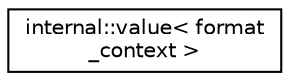digraph "Иерархия классов. Графический вид."
{
  edge [fontname="Helvetica",fontsize="10",labelfontname="Helvetica",labelfontsize="10"];
  node [fontname="Helvetica",fontsize="10",shape=record];
  rankdir="LR";
  Node0 [label="internal::value\< format\l_context \>",height=0.2,width=0.4,color="black", fillcolor="white", style="filled",URL="$classinternal_1_1value.html"];
}
